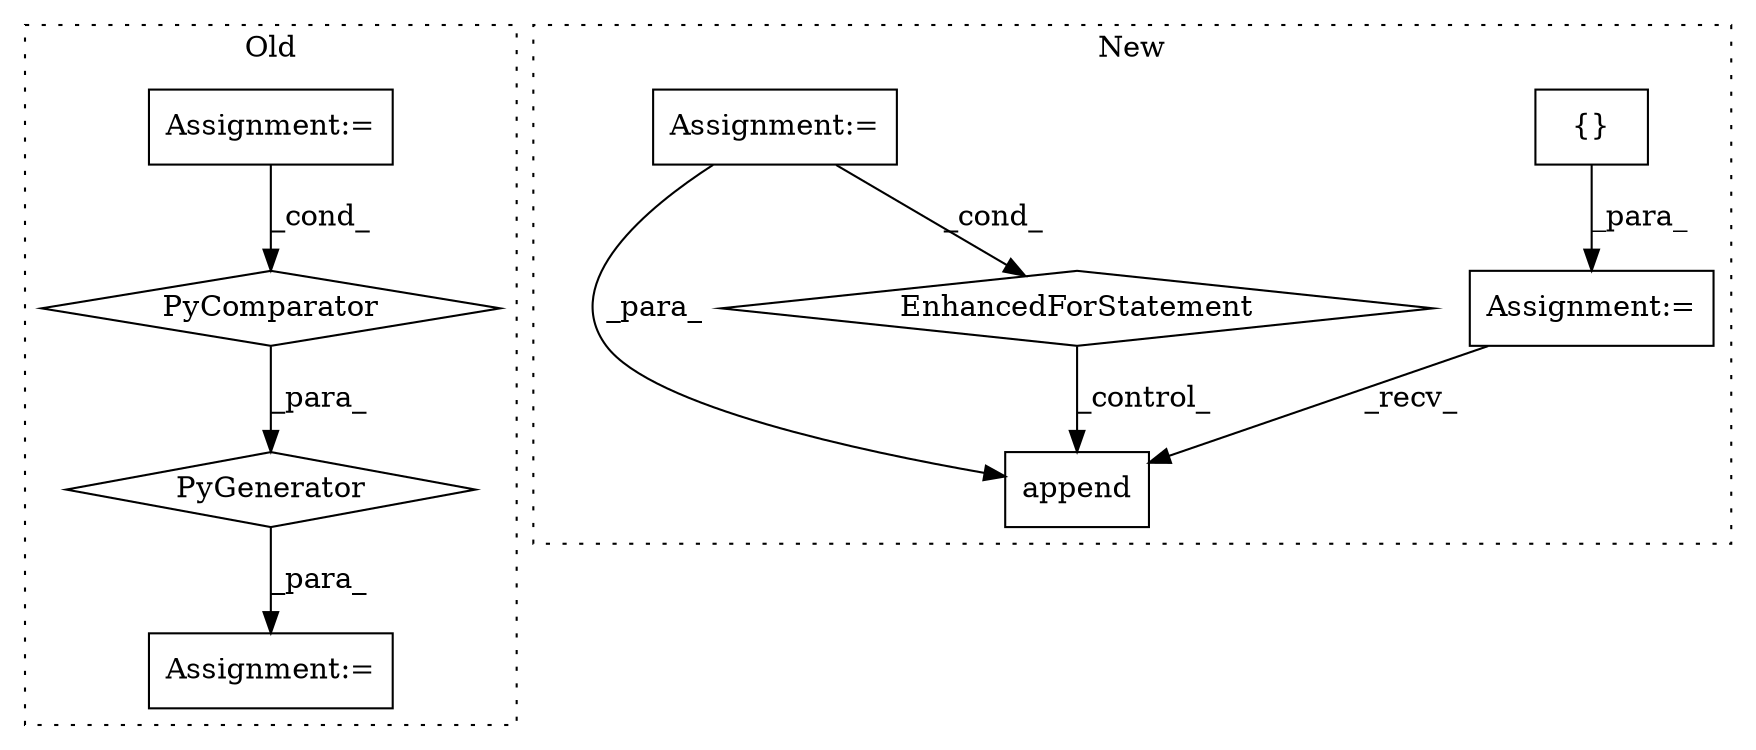digraph G {
subgraph cluster0 {
1 [label="PyGenerator" a="107" s="480" l="112" shape="diamond"];
3 [label="PyComparator" a="113" s="557" l="29" shape="diamond"];
4 [label="Assignment:=" a="7" s="557" l="29" shape="box"];
5 [label="Assignment:=" a="7" s="463" l="1" shape="box"];
label = "Old";
style="dotted";
}
subgraph cluster1 {
2 [label="{}" a="4" s="463" l="2" shape="box"];
6 [label="Assignment:=" a="7" s="453" l="1" shape="box"];
7 [label="append" a="32" s="970,982" l="7,1" shape="box"];
8 [label="EnhancedForStatement" a="70" s="471,563" l="53,2" shape="diamond"];
9 [label="Assignment:=" a="7" s="471,563" l="53,2" shape="box"];
label = "New";
style="dotted";
}
1 -> 5 [label="_para_"];
2 -> 6 [label="_para_"];
3 -> 1 [label="_para_"];
4 -> 3 [label="_cond_"];
6 -> 7 [label="_recv_"];
8 -> 7 [label="_control_"];
9 -> 7 [label="_para_"];
9 -> 8 [label="_cond_"];
}